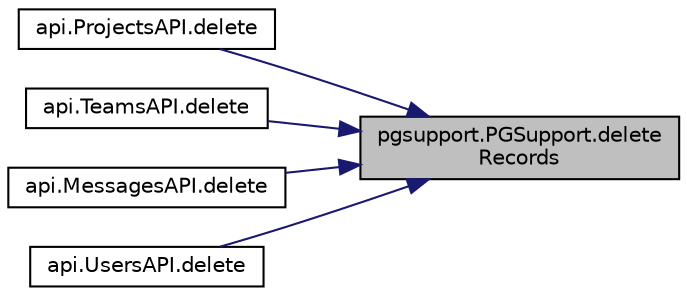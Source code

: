 digraph "pgsupport.PGSupport.deleteRecords"
{
 // LATEX_PDF_SIZE
  edge [fontname="Helvetica",fontsize="10",labelfontname="Helvetica",labelfontsize="10"];
  node [fontname="Helvetica",fontsize="10",shape=record];
  rankdir="RL";
  Node1 [label="pgsupport.PGSupport.delete\lRecords",height=0.2,width=0.4,color="black", fillcolor="grey75", style="filled", fontcolor="black",tooltip=" "];
  Node1 -> Node2 [dir="back",color="midnightblue",fontsize="10",style="solid",fontname="Helvetica"];
  Node2 [label="api.ProjectsAPI.delete",height=0.2,width=0.4,color="black", fillcolor="white", style="filled",URL="$classapi_1_1ProjectsAPI.html#a60d8fc0035f1c473be369001471764a3",tooltip=" "];
  Node1 -> Node3 [dir="back",color="midnightblue",fontsize="10",style="solid",fontname="Helvetica"];
  Node3 [label="api.TeamsAPI.delete",height=0.2,width=0.4,color="black", fillcolor="white", style="filled",URL="$classapi_1_1TeamsAPI.html#aa97f42dc955f87ece875d3863344a676",tooltip=" "];
  Node1 -> Node4 [dir="back",color="midnightblue",fontsize="10",style="solid",fontname="Helvetica"];
  Node4 [label="api.MessagesAPI.delete",height=0.2,width=0.4,color="black", fillcolor="white", style="filled",URL="$classapi_1_1MessagesAPI.html#a7b713f61b5fe4aa58224296a1b9c5591",tooltip=" "];
  Node1 -> Node5 [dir="back",color="midnightblue",fontsize="10",style="solid",fontname="Helvetica"];
  Node5 [label="api.UsersAPI.delete",height=0.2,width=0.4,color="black", fillcolor="white", style="filled",URL="$classapi_1_1UsersAPI.html#a8056b984c57f9ab7516bdf9b5867e84a",tooltip=" "];
}
